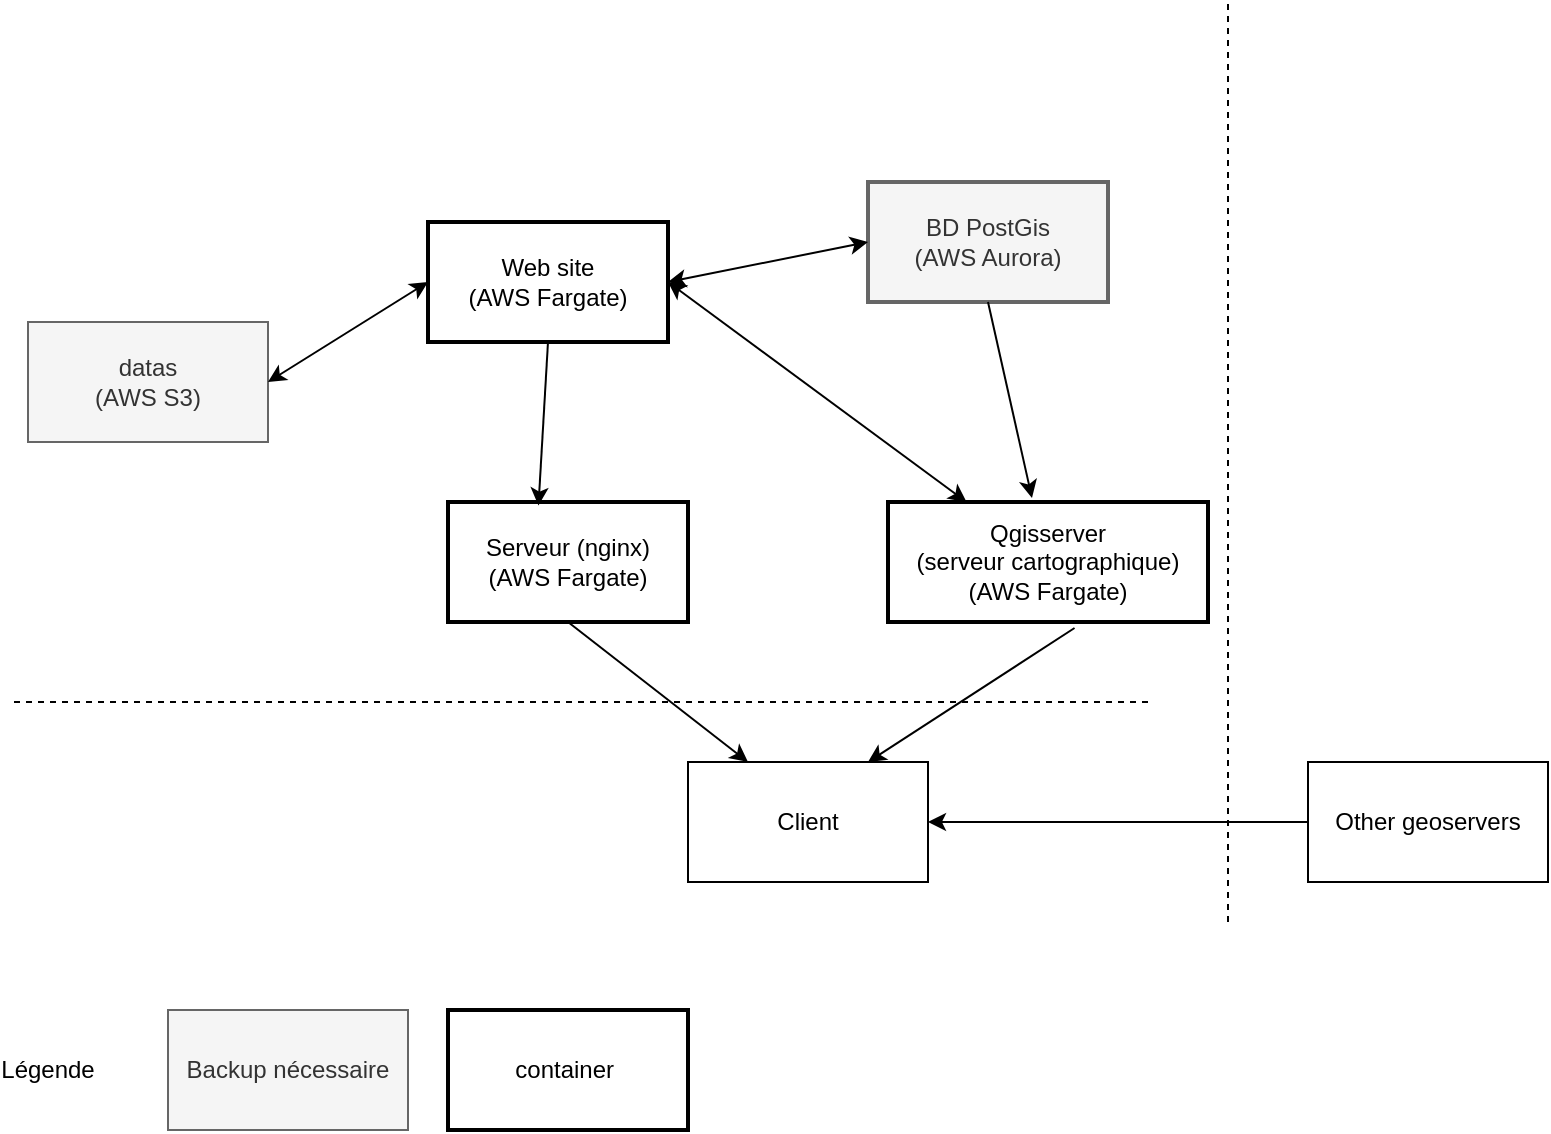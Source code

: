 <mxfile version="12.4.2" type="device" pages="1"><diagram id="Egb4hEpJrOi4l0MWcgT8" name="Page-1"><mxGraphModel dx="936" dy="632" grid="1" gridSize="10" guides="1" tooltips="1" connect="1" arrows="1" fold="1" page="1" pageScale="1" pageWidth="827" pageHeight="1169" math="0" shadow="0"><root><mxCell id="0"/><mxCell id="1" parent="0"/><mxCell id="XhkfRLBFUViI3DjZPCBZ-1" value="BD PostGis&lt;br&gt;(AWS Aurora)" style="rounded=0;whiteSpace=wrap;html=1;fillColor=#f5f5f5;strokeColor=#666666;fontColor=#333333;strokeWidth=2;" parent="1" vertex="1"><mxGeometry x="460" y="140" width="120" height="60" as="geometry"/></mxCell><mxCell id="XhkfRLBFUViI3DjZPCBZ-2" value="Qgisserver&lt;br&gt;(serveur cartographique)&lt;br&gt;(AWS Fargate)" style="rounded=0;whiteSpace=wrap;html=1;strokeWidth=2;" parent="1" vertex="1"><mxGeometry x="470" y="300" width="160" height="60" as="geometry"/></mxCell><mxCell id="XhkfRLBFUViI3DjZPCBZ-3" value="" style="endArrow=classic;html=1;exitX=0.5;exitY=1;exitDx=0;exitDy=0;entryX=0.45;entryY=-0.033;entryDx=0;entryDy=0;entryPerimeter=0;" parent="1" source="XhkfRLBFUViI3DjZPCBZ-1" target="XhkfRLBFUViI3DjZPCBZ-2" edge="1"><mxGeometry width="50" height="50" relative="1" as="geometry"><mxPoint x="390" y="440" as="sourcePoint"/><mxPoint x="440" y="390" as="targetPoint"/></mxGeometry></mxCell><mxCell id="XhkfRLBFUViI3DjZPCBZ-4" value="Web site&lt;br&gt;(AWS Fargate)" style="rounded=0;whiteSpace=wrap;html=1;strokeWidth=2;" parent="1" vertex="1"><mxGeometry x="240" y="160" width="120" height="60" as="geometry"/></mxCell><mxCell id="XhkfRLBFUViI3DjZPCBZ-5" value="Client" style="rounded=0;whiteSpace=wrap;html=1;" parent="1" vertex="1"><mxGeometry x="370" y="430" width="120" height="60" as="geometry"/></mxCell><mxCell id="XhkfRLBFUViI3DjZPCBZ-8" value="" style="endArrow=classic;html=1;exitX=0.583;exitY=1.05;exitDx=0;exitDy=0;exitPerimeter=0;entryX=0.75;entryY=0;entryDx=0;entryDy=0;" parent="1" source="XhkfRLBFUViI3DjZPCBZ-2" target="XhkfRLBFUViI3DjZPCBZ-5" edge="1"><mxGeometry width="50" height="50" relative="1" as="geometry"><mxPoint x="210" y="610" as="sourcePoint"/><mxPoint x="260" y="610" as="targetPoint"/></mxGeometry></mxCell><mxCell id="XhkfRLBFUViI3DjZPCBZ-10" value="" style="endArrow=classic;html=1;exitX=0.5;exitY=1;exitDx=0;exitDy=0;entryX=0.25;entryY=0;entryDx=0;entryDy=0;" parent="1" source="695UecYFCeu_TebYiN3f-1" target="XhkfRLBFUViI3DjZPCBZ-5" edge="1"><mxGeometry width="50" height="50" relative="1" as="geometry"><mxPoint x="210" y="410" as="sourcePoint"/><mxPoint x="260" y="410" as="targetPoint"/></mxGeometry></mxCell><mxCell id="XhkfRLBFUViI3DjZPCBZ-11" value="" style="endArrow=classic;startArrow=classic;html=1;entryX=0;entryY=0.5;entryDx=0;entryDy=0;exitX=1;exitY=0.5;exitDx=0;exitDy=0;" parent="1" source="XhkfRLBFUViI3DjZPCBZ-4" target="XhkfRLBFUViI3DjZPCBZ-1" edge="1"><mxGeometry width="50" height="50" relative="1" as="geometry"><mxPoint x="350" y="220" as="sourcePoint"/><mxPoint x="230" y="250" as="targetPoint"/></mxGeometry></mxCell><mxCell id="XhkfRLBFUViI3DjZPCBZ-12" value="datas&lt;br&gt;(AWS S3)" style="rounded=0;whiteSpace=wrap;html=1;fillColor=#f5f5f5;strokeColor=#666666;fontColor=#333333;" parent="1" vertex="1"><mxGeometry x="40" y="210" width="120" height="60" as="geometry"/></mxCell><mxCell id="XhkfRLBFUViI3DjZPCBZ-13" value="" style="endArrow=classic;startArrow=classic;html=1;exitX=0;exitY=0.5;exitDx=0;exitDy=0;entryX=1;entryY=0.5;entryDx=0;entryDy=0;" parent="1" source="XhkfRLBFUViI3DjZPCBZ-4" target="XhkfRLBFUViI3DjZPCBZ-12" edge="1"><mxGeometry width="50" height="50" relative="1" as="geometry"><mxPoint x="298" y="277" as="sourcePoint"/><mxPoint x="300" y="190" as="targetPoint"/></mxGeometry></mxCell><mxCell id="YOQKYFag3aAEpVwKs44G-1" value="Other geoservers" style="rounded=0;whiteSpace=wrap;html=1;" parent="1" vertex="1"><mxGeometry x="680" y="430" width="120" height="60" as="geometry"/></mxCell><mxCell id="YOQKYFag3aAEpVwKs44G-2" value="" style="endArrow=classic;html=1;exitX=0;exitY=0.5;exitDx=0;exitDy=0;entryX=1;entryY=0.5;entryDx=0;entryDy=0;" parent="1" source="YOQKYFag3aAEpVwKs44G-1" target="XhkfRLBFUViI3DjZPCBZ-5" edge="1"><mxGeometry width="50" height="50" relative="1" as="geometry"><mxPoint x="110" y="645" as="sourcePoint"/><mxPoint x="160" y="645" as="targetPoint"/></mxGeometry></mxCell><mxCell id="YOQKYFag3aAEpVwKs44G-3" value="" style="endArrow=classic;startArrow=classic;html=1;exitX=1;exitY=0.5;exitDx=0;exitDy=0;" parent="1" source="XhkfRLBFUViI3DjZPCBZ-4" target="XhkfRLBFUViI3DjZPCBZ-2" edge="1"><mxGeometry width="50" height="50" relative="1" as="geometry"><mxPoint x="410" y="287" as="sourcePoint"/><mxPoint x="412" y="200" as="targetPoint"/></mxGeometry></mxCell><mxCell id="YOQKYFag3aAEpVwKs44G-4" value="" style="endArrow=none;dashed=1;html=1;" parent="1" edge="1"><mxGeometry width="50" height="50" relative="1" as="geometry"><mxPoint x="640" y="510" as="sourcePoint"/><mxPoint x="640" y="50" as="targetPoint"/></mxGeometry></mxCell><mxCell id="YOQKYFag3aAEpVwKs44G-5" value="" style="endArrow=none;dashed=1;html=1;" parent="1" edge="1"><mxGeometry width="50" height="50" relative="1" as="geometry"><mxPoint x="600" y="400" as="sourcePoint"/><mxPoint x="30" y="400" as="targetPoint"/></mxGeometry></mxCell><mxCell id="Qy8eOMUC3aJ4H4pfRy4J-1" value="Backup nécessaire" style="rounded=0;whiteSpace=wrap;html=1;fillColor=#f5f5f5;strokeColor=#666666;fontColor=#333333;" parent="1" vertex="1"><mxGeometry x="110" y="554" width="120" height="60" as="geometry"/></mxCell><mxCell id="Qy8eOMUC3aJ4H4pfRy4J-2" value="container&amp;nbsp;" style="rounded=0;whiteSpace=wrap;html=1;strokeWidth=2;" parent="1" vertex="1"><mxGeometry x="250" y="554" width="120" height="60" as="geometry"/></mxCell><mxCell id="695UecYFCeu_TebYiN3f-1" value="Serveur (nginx)&lt;br&gt;(AWS Fargate)" style="rounded=0;whiteSpace=wrap;html=1;strokeWidth=2;" vertex="1" parent="1"><mxGeometry x="250" y="300" width="120" height="60" as="geometry"/></mxCell><mxCell id="695UecYFCeu_TebYiN3f-2" value="" style="endArrow=classic;html=1;exitX=0.5;exitY=1;exitDx=0;exitDy=0;entryX=0.377;entryY=0.03;entryDx=0;entryDy=0;entryPerimeter=0;" edge="1" parent="1" source="XhkfRLBFUViI3DjZPCBZ-4" target="695UecYFCeu_TebYiN3f-1"><mxGeometry width="50" height="50" relative="1" as="geometry"><mxPoint x="290" y="280" as="sourcePoint"/><mxPoint x="380" y="350" as="targetPoint"/></mxGeometry></mxCell><mxCell id="695UecYFCeu_TebYiN3f-3" value="Légende" style="text;html=1;strokeColor=none;fillColor=none;align=center;verticalAlign=middle;whiteSpace=wrap;rounded=0;" vertex="1" parent="1"><mxGeometry x="30" y="574" width="40" height="20" as="geometry"/></mxCell></root></mxGraphModel></diagram></mxfile>